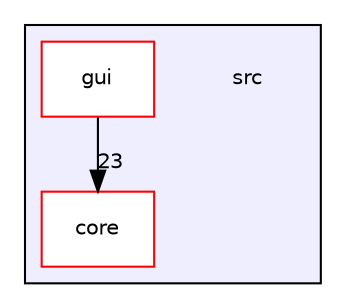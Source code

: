 digraph "src" {
  bgcolor=transparent;
  compound=true
  node [ fontsize="10", fontname="Helvetica"];
  edge [ labelfontsize="10", labelfontname="Helvetica"];
  subgraph clusterdir_68267d1309a1af8e8297ef4c3efbcdba {
    graph [ bgcolor="#eeeeff", pencolor="black", label="" URL="dir_68267d1309a1af8e8297ef4c3efbcdba.html"];
    dir_68267d1309a1af8e8297ef4c3efbcdba [shape=plaintext label="src"];
  dir_aebb8dcc11953d78e620bbef0b9e2183 [shape=box label="core" fillcolor="white" style="filled" color="red" URL="dir_aebb8dcc11953d78e620bbef0b9e2183.html"];
  dir_99d0482cf009f9d97a0877749b817f19 [shape=box label="gui" fillcolor="white" style="filled" color="red" URL="dir_99d0482cf009f9d97a0877749b817f19.html"];
  }
  dir_99d0482cf009f9d97a0877749b817f19->dir_aebb8dcc11953d78e620bbef0b9e2183 [headlabel="23", labeldistance=1.5 headhref="dir_000008_000001.html"];
}
